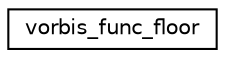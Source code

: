 digraph "Graphical Class Hierarchy"
{
  edge [fontname="Helvetica",fontsize="10",labelfontname="Helvetica",labelfontsize="10"];
  node [fontname="Helvetica",fontsize="10",shape=record];
  rankdir="LR";
  Node1 [label="vorbis_func_floor",height=0.2,width=0.4,color="black", fillcolor="white", style="filled",URL="$structvorbis__func__floor.html"];
}
